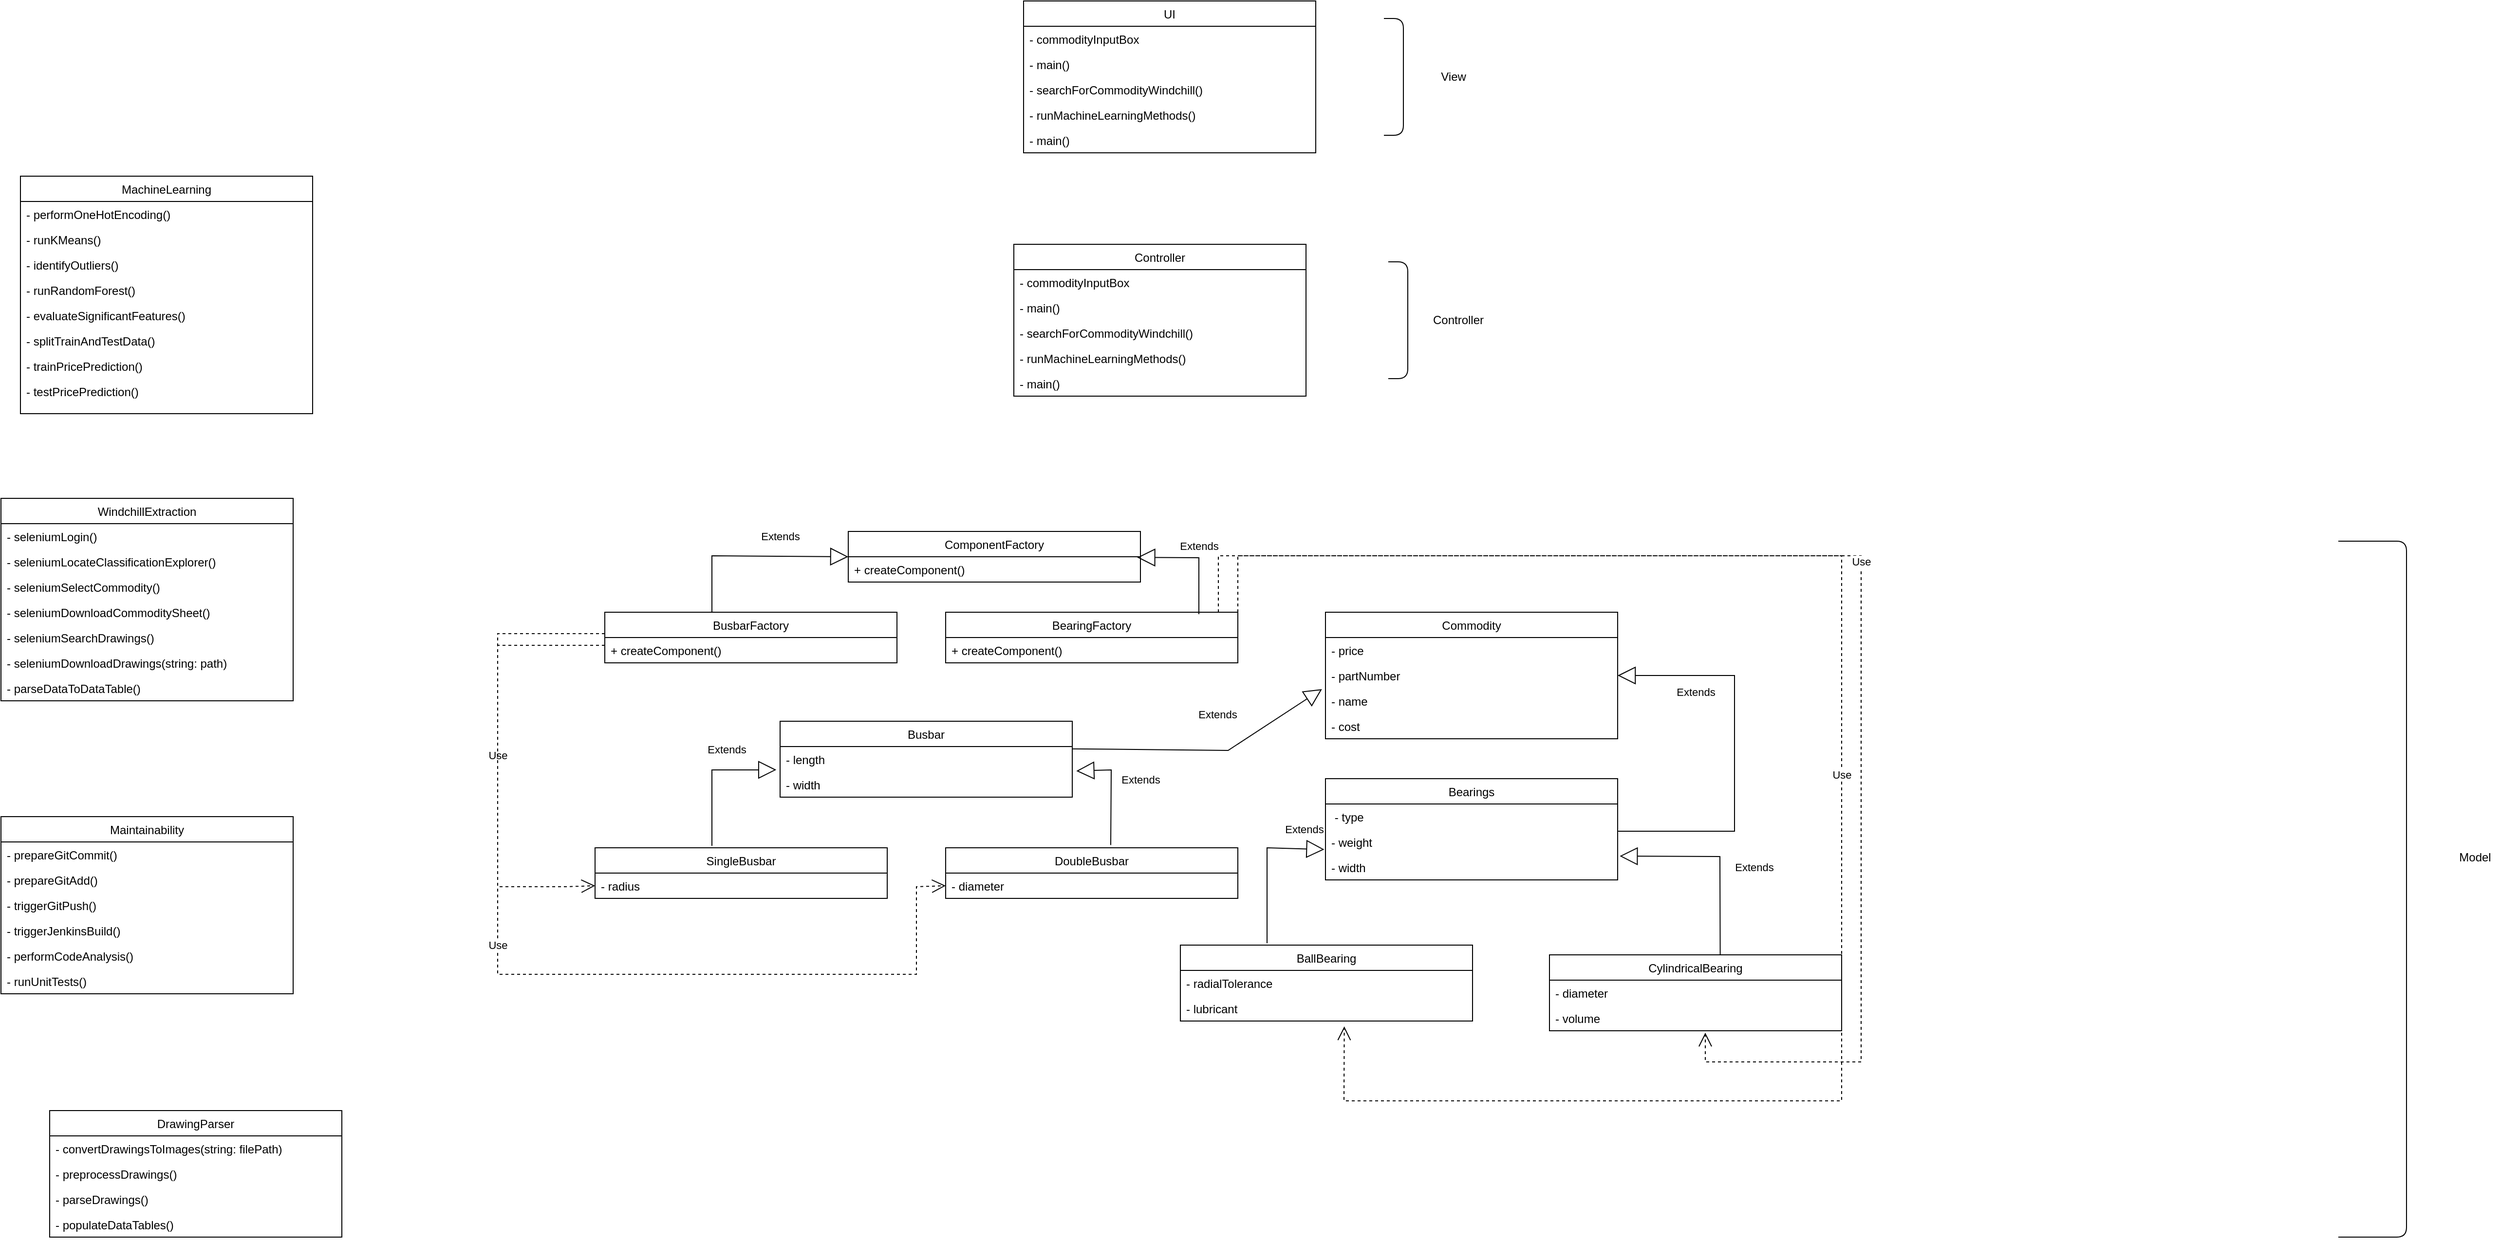 <mxfile version="17.2.4" type="github">
  <diagram id="C5RBs43oDa-KdzZeNtuy" name="Page-1">
    <mxGraphModel dx="2774" dy="906" grid="1" gridSize="10" guides="1" tooltips="1" connect="1" arrows="1" fold="1" page="1" pageScale="1" pageWidth="827" pageHeight="1169" math="0" shadow="0">
      <root>
        <mxCell id="WIyWlLk6GJQsqaUBKTNV-0" />
        <mxCell id="WIyWlLk6GJQsqaUBKTNV-1" parent="WIyWlLk6GJQsqaUBKTNV-0" />
        <mxCell id="1sK50lc-n5-U59IMh-OA-5" value="WindchillExtraction" style="swimlane;fontStyle=0;childLayout=stackLayout;horizontal=1;startSize=26;fillColor=none;horizontalStack=0;resizeParent=1;resizeParentMax=0;resizeLast=0;collapsible=1;marginBottom=0;" parent="WIyWlLk6GJQsqaUBKTNV-1" vertex="1">
          <mxGeometry x="-250" y="551" width="300" height="208" as="geometry" />
        </mxCell>
        <mxCell id="1sK50lc-n5-U59IMh-OA-6" value="- seleniumLogin()" style="text;strokeColor=none;fillColor=none;align=left;verticalAlign=top;spacingLeft=4;spacingRight=4;overflow=hidden;rotatable=0;points=[[0,0.5],[1,0.5]];portConstraint=eastwest;" parent="1sK50lc-n5-U59IMh-OA-5" vertex="1">
          <mxGeometry y="26" width="300" height="26" as="geometry" />
        </mxCell>
        <mxCell id="1sK50lc-n5-U59IMh-OA-7" value="- seleniumLocateClassificationExplorer()&#xa;" style="text;strokeColor=none;fillColor=none;align=left;verticalAlign=top;spacingLeft=4;spacingRight=4;overflow=hidden;rotatable=0;points=[[0,0.5],[1,0.5]];portConstraint=eastwest;" parent="1sK50lc-n5-U59IMh-OA-5" vertex="1">
          <mxGeometry y="52" width="300" height="26" as="geometry" />
        </mxCell>
        <mxCell id="1sK50lc-n5-U59IMh-OA-9" value="- seleniumSelectCommodity()&#xa;" style="text;strokeColor=none;fillColor=none;align=left;verticalAlign=top;spacingLeft=4;spacingRight=4;overflow=hidden;rotatable=0;points=[[0,0.5],[1,0.5]];portConstraint=eastwest;" parent="1sK50lc-n5-U59IMh-OA-5" vertex="1">
          <mxGeometry y="78" width="300" height="26" as="geometry" />
        </mxCell>
        <mxCell id="1sK50lc-n5-U59IMh-OA-10" value="- seleniumDownloadCommoditySheet()&#xa;" style="text;strokeColor=none;fillColor=none;align=left;verticalAlign=top;spacingLeft=4;spacingRight=4;overflow=hidden;rotatable=0;points=[[0,0.5],[1,0.5]];portConstraint=eastwest;" parent="1sK50lc-n5-U59IMh-OA-5" vertex="1">
          <mxGeometry y="104" width="300" height="26" as="geometry" />
        </mxCell>
        <mxCell id="1sK50lc-n5-U59IMh-OA-11" value="- seleniumSearchDrawings()&#xa;" style="text;strokeColor=none;fillColor=none;align=left;verticalAlign=top;spacingLeft=4;spacingRight=4;overflow=hidden;rotatable=0;points=[[0,0.5],[1,0.5]];portConstraint=eastwest;" parent="1sK50lc-n5-U59IMh-OA-5" vertex="1">
          <mxGeometry y="130" width="300" height="26" as="geometry" />
        </mxCell>
        <mxCell id="1sK50lc-n5-U59IMh-OA-19" value="- seleniumDownloadDrawings(string: path)&#xa;" style="text;strokeColor=none;fillColor=none;align=left;verticalAlign=top;spacingLeft=4;spacingRight=4;overflow=hidden;rotatable=0;points=[[0,0.5],[1,0.5]];portConstraint=eastwest;" parent="1sK50lc-n5-U59IMh-OA-5" vertex="1">
          <mxGeometry y="156" width="300" height="26" as="geometry" />
        </mxCell>
        <mxCell id="1sK50lc-n5-U59IMh-OA-20" value="- parseDataToDataTable()&#xa;" style="text;strokeColor=none;fillColor=none;align=left;verticalAlign=top;spacingLeft=4;spacingRight=4;overflow=hidden;rotatable=0;points=[[0,0.5],[1,0.5]];portConstraint=eastwest;" parent="1sK50lc-n5-U59IMh-OA-5" vertex="1">
          <mxGeometry y="182" width="300" height="26" as="geometry" />
        </mxCell>
        <mxCell id="1sK50lc-n5-U59IMh-OA-31" value="MachineLearning" style="swimlane;fontStyle=0;childLayout=stackLayout;horizontal=1;startSize=26;fillColor=none;horizontalStack=0;resizeParent=1;resizeParentMax=0;resizeLast=0;collapsible=1;marginBottom=0;" parent="WIyWlLk6GJQsqaUBKTNV-1" vertex="1">
          <mxGeometry x="-230" y="220" width="300" height="244" as="geometry" />
        </mxCell>
        <mxCell id="1sK50lc-n5-U59IMh-OA-33" value="- performOneHotEncoding()&#xa;" style="text;strokeColor=none;fillColor=none;align=left;verticalAlign=top;spacingLeft=4;spacingRight=4;overflow=hidden;rotatable=0;points=[[0,0.5],[1,0.5]];portConstraint=eastwest;" parent="1sK50lc-n5-U59IMh-OA-31" vertex="1">
          <mxGeometry y="26" width="300" height="26" as="geometry" />
        </mxCell>
        <mxCell id="1sK50lc-n5-U59IMh-OA-34" value="- runKMeans()&#xa;" style="text;strokeColor=none;fillColor=none;align=left;verticalAlign=top;spacingLeft=4;spacingRight=4;overflow=hidden;rotatable=0;points=[[0,0.5],[1,0.5]];portConstraint=eastwest;" parent="1sK50lc-n5-U59IMh-OA-31" vertex="1">
          <mxGeometry y="52" width="300" height="26" as="geometry" />
        </mxCell>
        <mxCell id="1sK50lc-n5-U59IMh-OA-35" value="- identifyOutliers()&#xa;" style="text;strokeColor=none;fillColor=none;align=left;verticalAlign=top;spacingLeft=4;spacingRight=4;overflow=hidden;rotatable=0;points=[[0,0.5],[1,0.5]];portConstraint=eastwest;" parent="1sK50lc-n5-U59IMh-OA-31" vertex="1">
          <mxGeometry y="78" width="300" height="26" as="geometry" />
        </mxCell>
        <mxCell id="1sK50lc-n5-U59IMh-OA-36" value="- runRandomForest()&#xa;" style="text;strokeColor=none;fillColor=none;align=left;verticalAlign=top;spacingLeft=4;spacingRight=4;overflow=hidden;rotatable=0;points=[[0,0.5],[1,0.5]];portConstraint=eastwest;" parent="1sK50lc-n5-U59IMh-OA-31" vertex="1">
          <mxGeometry y="104" width="300" height="26" as="geometry" />
        </mxCell>
        <mxCell id="1sK50lc-n5-U59IMh-OA-37" value="- evaluateSignificantFeatures()&#xa;" style="text;strokeColor=none;fillColor=none;align=left;verticalAlign=top;spacingLeft=4;spacingRight=4;overflow=hidden;rotatable=0;points=[[0,0.5],[1,0.5]];portConstraint=eastwest;" parent="1sK50lc-n5-U59IMh-OA-31" vertex="1">
          <mxGeometry y="130" width="300" height="26" as="geometry" />
        </mxCell>
        <mxCell id="1sK50lc-n5-U59IMh-OA-38" value="- splitTrainAndTestData()&#xa;" style="text;strokeColor=none;fillColor=none;align=left;verticalAlign=top;spacingLeft=4;spacingRight=4;overflow=hidden;rotatable=0;points=[[0,0.5],[1,0.5]];portConstraint=eastwest;" parent="1sK50lc-n5-U59IMh-OA-31" vertex="1">
          <mxGeometry y="156" width="300" height="26" as="geometry" />
        </mxCell>
        <mxCell id="1sK50lc-n5-U59IMh-OA-39" value="- trainPricePrediction()&#xa;" style="text;strokeColor=none;fillColor=none;align=left;verticalAlign=top;spacingLeft=4;spacingRight=4;overflow=hidden;rotatable=0;points=[[0,0.5],[1,0.5]];portConstraint=eastwest;" parent="1sK50lc-n5-U59IMh-OA-31" vertex="1">
          <mxGeometry y="182" width="300" height="26" as="geometry" />
        </mxCell>
        <mxCell id="1sK50lc-n5-U59IMh-OA-40" value="- testPricePrediction()" style="text;strokeColor=none;fillColor=none;align=left;verticalAlign=top;spacingLeft=4;spacingRight=4;overflow=hidden;rotatable=0;points=[[0,0.5],[1,0.5]];portConstraint=eastwest;" parent="1sK50lc-n5-U59IMh-OA-31" vertex="1">
          <mxGeometry y="208" width="300" height="36" as="geometry" />
        </mxCell>
        <mxCell id="1sK50lc-n5-U59IMh-OA-41" value="DrawingParser" style="swimlane;fontStyle=0;childLayout=stackLayout;horizontal=1;startSize=26;fillColor=none;horizontalStack=0;resizeParent=1;resizeParentMax=0;resizeLast=0;collapsible=1;marginBottom=0;" parent="WIyWlLk6GJQsqaUBKTNV-1" vertex="1">
          <mxGeometry x="-200" y="1180" width="300" height="130" as="geometry" />
        </mxCell>
        <mxCell id="1sK50lc-n5-U59IMh-OA-42" value="- convertDrawingsToImages(string: filePath)" style="text;strokeColor=none;fillColor=none;align=left;verticalAlign=top;spacingLeft=4;spacingRight=4;overflow=hidden;rotatable=0;points=[[0,0.5],[1,0.5]];portConstraint=eastwest;" parent="1sK50lc-n5-U59IMh-OA-41" vertex="1">
          <mxGeometry y="26" width="300" height="26" as="geometry" />
        </mxCell>
        <mxCell id="1sK50lc-n5-U59IMh-OA-44" value="- preprocessDrawings()" style="text;strokeColor=none;fillColor=none;align=left;verticalAlign=top;spacingLeft=4;spacingRight=4;overflow=hidden;rotatable=0;points=[[0,0.5],[1,0.5]];portConstraint=eastwest;" parent="1sK50lc-n5-U59IMh-OA-41" vertex="1">
          <mxGeometry y="52" width="300" height="26" as="geometry" />
        </mxCell>
        <mxCell id="1sK50lc-n5-U59IMh-OA-45" value="- parseDrawings()" style="text;strokeColor=none;fillColor=none;align=left;verticalAlign=top;spacingLeft=4;spacingRight=4;overflow=hidden;rotatable=0;points=[[0,0.5],[1,0.5]];portConstraint=eastwest;" parent="1sK50lc-n5-U59IMh-OA-41" vertex="1">
          <mxGeometry y="78" width="300" height="26" as="geometry" />
        </mxCell>
        <mxCell id="1sK50lc-n5-U59IMh-OA-46" value="- populateDataTables()" style="text;strokeColor=none;fillColor=none;align=left;verticalAlign=top;spacingLeft=4;spacingRight=4;overflow=hidden;rotatable=0;points=[[0,0.5],[1,0.5]];portConstraint=eastwest;" parent="1sK50lc-n5-U59IMh-OA-41" vertex="1">
          <mxGeometry y="104" width="300" height="26" as="geometry" />
        </mxCell>
        <mxCell id="1sK50lc-n5-U59IMh-OA-51" value="Maintainability" style="swimlane;fontStyle=0;childLayout=stackLayout;horizontal=1;startSize=26;fillColor=none;horizontalStack=0;resizeParent=1;resizeParentMax=0;resizeLast=0;collapsible=1;marginBottom=0;" parent="WIyWlLk6GJQsqaUBKTNV-1" vertex="1">
          <mxGeometry x="-250" y="878" width="300" height="182" as="geometry" />
        </mxCell>
        <mxCell id="1sK50lc-n5-U59IMh-OA-52" value="- prepareGitCommit()" style="text;strokeColor=none;fillColor=none;align=left;verticalAlign=top;spacingLeft=4;spacingRight=4;overflow=hidden;rotatable=0;points=[[0,0.5],[1,0.5]];portConstraint=eastwest;" parent="1sK50lc-n5-U59IMh-OA-51" vertex="1">
          <mxGeometry y="26" width="300" height="26" as="geometry" />
        </mxCell>
        <mxCell id="1sK50lc-n5-U59IMh-OA-53" value="- prepareGitAdd()" style="text;strokeColor=none;fillColor=none;align=left;verticalAlign=top;spacingLeft=4;spacingRight=4;overflow=hidden;rotatable=0;points=[[0,0.5],[1,0.5]];portConstraint=eastwest;" parent="1sK50lc-n5-U59IMh-OA-51" vertex="1">
          <mxGeometry y="52" width="300" height="26" as="geometry" />
        </mxCell>
        <mxCell id="1sK50lc-n5-U59IMh-OA-54" value="- triggerGitPush()&#xa;" style="text;strokeColor=none;fillColor=none;align=left;verticalAlign=top;spacingLeft=4;spacingRight=4;overflow=hidden;rotatable=0;points=[[0,0.5],[1,0.5]];portConstraint=eastwest;" parent="1sK50lc-n5-U59IMh-OA-51" vertex="1">
          <mxGeometry y="78" width="300" height="26" as="geometry" />
        </mxCell>
        <mxCell id="1sK50lc-n5-U59IMh-OA-55" value="- triggerJenkinsBuild()" style="text;strokeColor=none;fillColor=none;align=left;verticalAlign=top;spacingLeft=4;spacingRight=4;overflow=hidden;rotatable=0;points=[[0,0.5],[1,0.5]];portConstraint=eastwest;" parent="1sK50lc-n5-U59IMh-OA-51" vertex="1">
          <mxGeometry y="104" width="300" height="26" as="geometry" />
        </mxCell>
        <mxCell id="1sK50lc-n5-U59IMh-OA-56" value="- performCodeAnalysis()" style="text;strokeColor=none;fillColor=none;align=left;verticalAlign=top;spacingLeft=4;spacingRight=4;overflow=hidden;rotatable=0;points=[[0,0.5],[1,0.5]];portConstraint=eastwest;" parent="1sK50lc-n5-U59IMh-OA-51" vertex="1">
          <mxGeometry y="130" width="300" height="26" as="geometry" />
        </mxCell>
        <mxCell id="1sK50lc-n5-U59IMh-OA-57" value="- runUnitTests()" style="text;strokeColor=none;fillColor=none;align=left;verticalAlign=top;spacingLeft=4;spacingRight=4;overflow=hidden;rotatable=0;points=[[0,0.5],[1,0.5]];portConstraint=eastwest;" parent="1sK50lc-n5-U59IMh-OA-51" vertex="1">
          <mxGeometry y="156" width="300" height="26" as="geometry" />
        </mxCell>
        <mxCell id="1sK50lc-n5-U59IMh-OA-61" value="Commodity" style="swimlane;fontStyle=0;childLayout=stackLayout;horizontal=1;startSize=26;fillColor=none;horizontalStack=0;resizeParent=1;resizeParentMax=0;resizeLast=0;collapsible=1;marginBottom=0;" parent="WIyWlLk6GJQsqaUBKTNV-1" vertex="1">
          <mxGeometry x="1110" y="668" width="300" height="130" as="geometry" />
        </mxCell>
        <mxCell id="1sK50lc-n5-U59IMh-OA-62" value="- price" style="text;strokeColor=none;fillColor=none;align=left;verticalAlign=top;spacingLeft=4;spacingRight=4;overflow=hidden;rotatable=0;points=[[0,0.5],[1,0.5]];portConstraint=eastwest;" parent="1sK50lc-n5-U59IMh-OA-61" vertex="1">
          <mxGeometry y="26" width="300" height="26" as="geometry" />
        </mxCell>
        <mxCell id="1sK50lc-n5-U59IMh-OA-63" value="- partNumber" style="text;strokeColor=none;fillColor=none;align=left;verticalAlign=top;spacingLeft=4;spacingRight=4;overflow=hidden;rotatable=0;points=[[0,0.5],[1,0.5]];portConstraint=eastwest;" parent="1sK50lc-n5-U59IMh-OA-61" vertex="1">
          <mxGeometry y="52" width="300" height="26" as="geometry" />
        </mxCell>
        <mxCell id="1sK50lc-n5-U59IMh-OA-65" value="- name" style="text;strokeColor=none;fillColor=none;align=left;verticalAlign=top;spacingLeft=4;spacingRight=4;overflow=hidden;rotatable=0;points=[[0,0.5],[1,0.5]];portConstraint=eastwest;" parent="1sK50lc-n5-U59IMh-OA-61" vertex="1">
          <mxGeometry y="78" width="300" height="26" as="geometry" />
        </mxCell>
        <mxCell id="1sK50lc-n5-U59IMh-OA-66" value="- cost " style="text;strokeColor=none;fillColor=none;align=left;verticalAlign=top;spacingLeft=4;spacingRight=4;overflow=hidden;rotatable=0;points=[[0,0.5],[1,0.5]];portConstraint=eastwest;" parent="1sK50lc-n5-U59IMh-OA-61" vertex="1">
          <mxGeometry y="104" width="300" height="26" as="geometry" />
        </mxCell>
        <mxCell id="KKLGuPh0WW9fZ8P-ubre-0" value="Busbar" style="swimlane;fontStyle=0;childLayout=stackLayout;horizontal=1;startSize=26;fillColor=none;horizontalStack=0;resizeParent=1;resizeParentMax=0;resizeLast=0;collapsible=1;marginBottom=0;" parent="WIyWlLk6GJQsqaUBKTNV-1" vertex="1">
          <mxGeometry x="550" y="780" width="300" height="78" as="geometry" />
        </mxCell>
        <mxCell id="KKLGuPh0WW9fZ8P-ubre-1" value="- length" style="text;strokeColor=none;fillColor=none;align=left;verticalAlign=top;spacingLeft=4;spacingRight=4;overflow=hidden;rotatable=0;points=[[0,0.5],[1,0.5]];portConstraint=eastwest;" parent="KKLGuPh0WW9fZ8P-ubre-0" vertex="1">
          <mxGeometry y="26" width="300" height="26" as="geometry" />
        </mxCell>
        <mxCell id="KKLGuPh0WW9fZ8P-ubre-2" value="- width" style="text;strokeColor=none;fillColor=none;align=left;verticalAlign=top;spacingLeft=4;spacingRight=4;overflow=hidden;rotatable=0;points=[[0,0.5],[1,0.5]];portConstraint=eastwest;" parent="KKLGuPh0WW9fZ8P-ubre-0" vertex="1">
          <mxGeometry y="52" width="300" height="26" as="geometry" />
        </mxCell>
        <mxCell id="VTsSVl1GEHtE0EmgE6Nk-24" value="Extends" style="endArrow=block;endSize=16;endFill=0;html=1;rounded=0;entryX=-0.013;entryY=0.92;entryDx=0;entryDy=0;entryPerimeter=0;" edge="1" parent="KKLGuPh0WW9fZ8P-ubre-0" target="KKLGuPh0WW9fZ8P-ubre-1">
          <mxGeometry x="0.291" y="20" width="160" relative="1" as="geometry">
            <mxPoint x="-70" y="128" as="sourcePoint" />
            <mxPoint x="-10" y="50" as="targetPoint" />
            <Array as="points">
              <mxPoint x="-70" y="50" />
            </Array>
            <mxPoint y="-1" as="offset" />
          </mxGeometry>
        </mxCell>
        <mxCell id="KKLGuPh0WW9fZ8P-ubre-5" value="Bearings" style="swimlane;fontStyle=0;childLayout=stackLayout;horizontal=1;startSize=26;fillColor=none;horizontalStack=0;resizeParent=1;resizeParentMax=0;resizeLast=0;collapsible=1;marginBottom=0;" parent="WIyWlLk6GJQsqaUBKTNV-1" vertex="1">
          <mxGeometry x="1110" y="839" width="300" height="104" as="geometry" />
        </mxCell>
        <mxCell id="KKLGuPh0WW9fZ8P-ubre-6" value=" - type " style="text;strokeColor=none;fillColor=none;align=left;verticalAlign=top;spacingLeft=4;spacingRight=4;overflow=hidden;rotatable=0;points=[[0,0.5],[1,0.5]];portConstraint=eastwest;" parent="KKLGuPh0WW9fZ8P-ubre-5" vertex="1">
          <mxGeometry y="26" width="300" height="26" as="geometry" />
        </mxCell>
        <mxCell id="KKLGuPh0WW9fZ8P-ubre-7" value="- weight " style="text;strokeColor=none;fillColor=none;align=left;verticalAlign=top;spacingLeft=4;spacingRight=4;overflow=hidden;rotatable=0;points=[[0,0.5],[1,0.5]];portConstraint=eastwest;" parent="KKLGuPh0WW9fZ8P-ubre-5" vertex="1">
          <mxGeometry y="52" width="300" height="26" as="geometry" />
        </mxCell>
        <mxCell id="KKLGuPh0WW9fZ8P-ubre-8" value="- width" style="text;strokeColor=none;fillColor=none;align=left;verticalAlign=top;spacingLeft=4;spacingRight=4;overflow=hidden;rotatable=0;points=[[0,0.5],[1,0.5]];portConstraint=eastwest;" parent="KKLGuPh0WW9fZ8P-ubre-5" vertex="1">
          <mxGeometry y="78" width="300" height="26" as="geometry" />
        </mxCell>
        <mxCell id="KKLGuPh0WW9fZ8P-ubre-10" value="SingleBusbar" style="swimlane;fontStyle=0;childLayout=stackLayout;horizontal=1;startSize=26;fillColor=none;horizontalStack=0;resizeParent=1;resizeParentMax=0;resizeLast=0;collapsible=1;marginBottom=0;" parent="WIyWlLk6GJQsqaUBKTNV-1" vertex="1">
          <mxGeometry x="360" y="910" width="300" height="52" as="geometry" />
        </mxCell>
        <mxCell id="KKLGuPh0WW9fZ8P-ubre-14" value="- radius" style="text;strokeColor=none;fillColor=none;align=left;verticalAlign=top;spacingLeft=4;spacingRight=4;overflow=hidden;rotatable=0;points=[[0,0.5],[1,0.5]];portConstraint=eastwest;" parent="KKLGuPh0WW9fZ8P-ubre-10" vertex="1">
          <mxGeometry y="26" width="300" height="26" as="geometry" />
        </mxCell>
        <mxCell id="KKLGuPh0WW9fZ8P-ubre-15" value="DoubleBusbar" style="swimlane;fontStyle=0;childLayout=stackLayout;horizontal=1;startSize=26;fillColor=none;horizontalStack=0;resizeParent=1;resizeParentMax=0;resizeLast=0;collapsible=1;marginBottom=0;" parent="WIyWlLk6GJQsqaUBKTNV-1" vertex="1">
          <mxGeometry x="720" y="910" width="300" height="52" as="geometry" />
        </mxCell>
        <mxCell id="KKLGuPh0WW9fZ8P-ubre-19" value="- diameter" style="text;strokeColor=none;fillColor=none;align=left;verticalAlign=top;spacingLeft=4;spacingRight=4;overflow=hidden;rotatable=0;points=[[0,0.5],[1,0.5]];portConstraint=eastwest;" parent="KKLGuPh0WW9fZ8P-ubre-15" vertex="1">
          <mxGeometry y="26" width="300" height="26" as="geometry" />
        </mxCell>
        <mxCell id="KKLGuPh0WW9fZ8P-ubre-20" value="CylindricalBearing" style="swimlane;fontStyle=0;childLayout=stackLayout;horizontal=1;startSize=26;fillColor=none;horizontalStack=0;resizeParent=1;resizeParentMax=0;resizeLast=0;collapsible=1;marginBottom=0;" parent="WIyWlLk6GJQsqaUBKTNV-1" vertex="1">
          <mxGeometry x="1340" y="1020" width="300" height="78" as="geometry" />
        </mxCell>
        <mxCell id="KKLGuPh0WW9fZ8P-ubre-23" value="- diameter" style="text;strokeColor=none;fillColor=none;align=left;verticalAlign=top;spacingLeft=4;spacingRight=4;overflow=hidden;rotatable=0;points=[[0,0.5],[1,0.5]];portConstraint=eastwest;" parent="KKLGuPh0WW9fZ8P-ubre-20" vertex="1">
          <mxGeometry y="26" width="300" height="26" as="geometry" />
        </mxCell>
        <mxCell id="KKLGuPh0WW9fZ8P-ubre-24" value="- volume" style="text;strokeColor=none;fillColor=none;align=left;verticalAlign=top;spacingLeft=4;spacingRight=4;overflow=hidden;rotatable=0;points=[[0,0.5],[1,0.5]];portConstraint=eastwest;" parent="KKLGuPh0WW9fZ8P-ubre-20" vertex="1">
          <mxGeometry y="52" width="300" height="26" as="geometry" />
        </mxCell>
        <mxCell id="KKLGuPh0WW9fZ8P-ubre-25" value="BallBearing" style="swimlane;fontStyle=0;childLayout=stackLayout;horizontal=1;startSize=26;fillColor=none;horizontalStack=0;resizeParent=1;resizeParentMax=0;resizeLast=0;collapsible=1;marginBottom=0;" parent="WIyWlLk6GJQsqaUBKTNV-1" vertex="1">
          <mxGeometry x="961" y="1010" width="300" height="78" as="geometry" />
        </mxCell>
        <mxCell id="KKLGuPh0WW9fZ8P-ubre-26" value="- radialTolerance" style="text;strokeColor=none;fillColor=none;align=left;verticalAlign=top;spacingLeft=4;spacingRight=4;overflow=hidden;rotatable=0;points=[[0,0.5],[1,0.5]];portConstraint=eastwest;" parent="KKLGuPh0WW9fZ8P-ubre-25" vertex="1">
          <mxGeometry y="26" width="300" height="26" as="geometry" />
        </mxCell>
        <mxCell id="KKLGuPh0WW9fZ8P-ubre-27" value="- lubricant" style="text;strokeColor=none;fillColor=none;align=left;verticalAlign=top;spacingLeft=4;spacingRight=4;overflow=hidden;rotatable=0;points=[[0,0.5],[1,0.5]];portConstraint=eastwest;" parent="KKLGuPh0WW9fZ8P-ubre-25" vertex="1">
          <mxGeometry y="52" width="300" height="26" as="geometry" />
        </mxCell>
        <mxCell id="KKLGuPh0WW9fZ8P-ubre-42" value="UI" style="swimlane;fontStyle=0;childLayout=stackLayout;horizontal=1;startSize=26;fillColor=none;horizontalStack=0;resizeParent=1;resizeParentMax=0;resizeLast=0;collapsible=1;marginBottom=0;" parent="WIyWlLk6GJQsqaUBKTNV-1" vertex="1">
          <mxGeometry x="800" y="40" width="300" height="156" as="geometry" />
        </mxCell>
        <mxCell id="KKLGuPh0WW9fZ8P-ubre-53" value="- commodityInputBox" style="text;strokeColor=none;fillColor=none;align=left;verticalAlign=top;spacingLeft=4;spacingRight=4;overflow=hidden;rotatable=0;points=[[0,0.5],[1,0.5]];portConstraint=eastwest;" parent="KKLGuPh0WW9fZ8P-ubre-42" vertex="1">
          <mxGeometry y="26" width="300" height="26" as="geometry" />
        </mxCell>
        <mxCell id="KKLGuPh0WW9fZ8P-ubre-55" value="- main()" style="text;strokeColor=none;fillColor=none;align=left;verticalAlign=top;spacingLeft=4;spacingRight=4;overflow=hidden;rotatable=0;points=[[0,0.5],[1,0.5]];portConstraint=eastwest;" parent="KKLGuPh0WW9fZ8P-ubre-42" vertex="1">
          <mxGeometry y="52" width="300" height="26" as="geometry" />
        </mxCell>
        <mxCell id="KKLGuPh0WW9fZ8P-ubre-54" value="- searchForCommodityWindchill()" style="text;strokeColor=none;fillColor=none;align=left;verticalAlign=top;spacingLeft=4;spacingRight=4;overflow=hidden;rotatable=0;points=[[0,0.5],[1,0.5]];portConstraint=eastwest;" parent="KKLGuPh0WW9fZ8P-ubre-42" vertex="1">
          <mxGeometry y="78" width="300" height="26" as="geometry" />
        </mxCell>
        <mxCell id="KKLGuPh0WW9fZ8P-ubre-52" value="- runMachineLearningMethods()" style="text;strokeColor=none;fillColor=none;align=left;verticalAlign=top;spacingLeft=4;spacingRight=4;overflow=hidden;rotatable=0;points=[[0,0.5],[1,0.5]];portConstraint=eastwest;" parent="KKLGuPh0WW9fZ8P-ubre-42" vertex="1">
          <mxGeometry y="104" width="300" height="26" as="geometry" />
        </mxCell>
        <mxCell id="KKLGuPh0WW9fZ8P-ubre-51" value="- main()" style="text;strokeColor=none;fillColor=none;align=left;verticalAlign=top;spacingLeft=4;spacingRight=4;overflow=hidden;rotatable=0;points=[[0,0.5],[1,0.5]];portConstraint=eastwest;" parent="KKLGuPh0WW9fZ8P-ubre-42" vertex="1">
          <mxGeometry y="130" width="300" height="26" as="geometry" />
        </mxCell>
        <mxCell id="KKLGuPh0WW9fZ8P-ubre-56" value="" style="shape=curlyBracket;whiteSpace=wrap;html=1;rounded=1;flipH=1;size=0;" parent="WIyWlLk6GJQsqaUBKTNV-1" vertex="1">
          <mxGeometry x="1170" y="58" width="20" height="120" as="geometry" />
        </mxCell>
        <mxCell id="KKLGuPh0WW9fZ8P-ubre-57" value="View" style="text;html=1;align=center;verticalAlign=middle;resizable=0;points=[];autosize=1;strokeColor=none;fillColor=none;" parent="WIyWlLk6GJQsqaUBKTNV-1" vertex="1">
          <mxGeometry x="1221" y="108" width="40" height="20" as="geometry" />
        </mxCell>
        <mxCell id="KKLGuPh0WW9fZ8P-ubre-58" value="Controller" style="swimlane;fontStyle=0;childLayout=stackLayout;horizontal=1;startSize=26;fillColor=none;horizontalStack=0;resizeParent=1;resizeParentMax=0;resizeLast=0;collapsible=1;marginBottom=0;" parent="WIyWlLk6GJQsqaUBKTNV-1" vertex="1">
          <mxGeometry x="790" y="290" width="300" height="156" as="geometry" />
        </mxCell>
        <mxCell id="KKLGuPh0WW9fZ8P-ubre-59" value="- commodityInputBox" style="text;strokeColor=none;fillColor=none;align=left;verticalAlign=top;spacingLeft=4;spacingRight=4;overflow=hidden;rotatable=0;points=[[0,0.5],[1,0.5]];portConstraint=eastwest;" parent="KKLGuPh0WW9fZ8P-ubre-58" vertex="1">
          <mxGeometry y="26" width="300" height="26" as="geometry" />
        </mxCell>
        <mxCell id="KKLGuPh0WW9fZ8P-ubre-60" value="- main()" style="text;strokeColor=none;fillColor=none;align=left;verticalAlign=top;spacingLeft=4;spacingRight=4;overflow=hidden;rotatable=0;points=[[0,0.5],[1,0.5]];portConstraint=eastwest;" parent="KKLGuPh0WW9fZ8P-ubre-58" vertex="1">
          <mxGeometry y="52" width="300" height="26" as="geometry" />
        </mxCell>
        <mxCell id="KKLGuPh0WW9fZ8P-ubre-61" value="- searchForCommodityWindchill()" style="text;strokeColor=none;fillColor=none;align=left;verticalAlign=top;spacingLeft=4;spacingRight=4;overflow=hidden;rotatable=0;points=[[0,0.5],[1,0.5]];portConstraint=eastwest;" parent="KKLGuPh0WW9fZ8P-ubre-58" vertex="1">
          <mxGeometry y="78" width="300" height="26" as="geometry" />
        </mxCell>
        <mxCell id="KKLGuPh0WW9fZ8P-ubre-62" value="- runMachineLearningMethods()" style="text;strokeColor=none;fillColor=none;align=left;verticalAlign=top;spacingLeft=4;spacingRight=4;overflow=hidden;rotatable=0;points=[[0,0.5],[1,0.5]];portConstraint=eastwest;" parent="KKLGuPh0WW9fZ8P-ubre-58" vertex="1">
          <mxGeometry y="104" width="300" height="26" as="geometry" />
        </mxCell>
        <mxCell id="KKLGuPh0WW9fZ8P-ubre-63" value="- main()" style="text;strokeColor=none;fillColor=none;align=left;verticalAlign=top;spacingLeft=4;spacingRight=4;overflow=hidden;rotatable=0;points=[[0,0.5],[1,0.5]];portConstraint=eastwest;" parent="KKLGuPh0WW9fZ8P-ubre-58" vertex="1">
          <mxGeometry y="130" width="300" height="26" as="geometry" />
        </mxCell>
        <mxCell id="KKLGuPh0WW9fZ8P-ubre-64" value="" style="shape=curlyBracket;whiteSpace=wrap;html=1;rounded=1;flipH=1;size=0;" parent="WIyWlLk6GJQsqaUBKTNV-1" vertex="1">
          <mxGeometry x="1174.5" y="308" width="20" height="120" as="geometry" />
        </mxCell>
        <mxCell id="KKLGuPh0WW9fZ8P-ubre-65" value="Controller" style="text;html=1;align=center;verticalAlign=middle;resizable=0;points=[];autosize=1;strokeColor=none;fillColor=none;" parent="WIyWlLk6GJQsqaUBKTNV-1" vertex="1">
          <mxGeometry x="1210.5" y="358" width="70" height="20" as="geometry" />
        </mxCell>
        <mxCell id="KKLGuPh0WW9fZ8P-ubre-66" value="" style="shape=curlyBracket;whiteSpace=wrap;html=1;rounded=1;flipH=1;size=0;" parent="WIyWlLk6GJQsqaUBKTNV-1" vertex="1">
          <mxGeometry x="2150" y="595" width="70" height="715" as="geometry" />
        </mxCell>
        <mxCell id="KKLGuPh0WW9fZ8P-ubre-68" value="Model" style="text;html=1;align=center;verticalAlign=middle;resizable=0;points=[];autosize=1;strokeColor=none;fillColor=none;" parent="WIyWlLk6GJQsqaUBKTNV-1" vertex="1">
          <mxGeometry x="2265" y="910" width="50" height="20" as="geometry" />
        </mxCell>
        <mxCell id="VTsSVl1GEHtE0EmgE6Nk-0" value="ComponentFactory" style="swimlane;fontStyle=0;childLayout=stackLayout;horizontal=1;startSize=26;fillColor=none;horizontalStack=0;resizeParent=1;resizeParentMax=0;resizeLast=0;collapsible=1;marginBottom=0;" vertex="1" parent="WIyWlLk6GJQsqaUBKTNV-1">
          <mxGeometry x="620" y="585" width="300" height="52" as="geometry" />
        </mxCell>
        <mxCell id="VTsSVl1GEHtE0EmgE6Nk-1" value="+ createComponent()" style="text;strokeColor=none;fillColor=none;align=left;verticalAlign=top;spacingLeft=4;spacingRight=4;overflow=hidden;rotatable=0;points=[[0,0.5],[1,0.5]];portConstraint=eastwest;" vertex="1" parent="VTsSVl1GEHtE0EmgE6Nk-0">
          <mxGeometry y="26" width="300" height="26" as="geometry" />
        </mxCell>
        <mxCell id="VTsSVl1GEHtE0EmgE6Nk-10" value="BusbarFactory" style="swimlane;fontStyle=0;childLayout=stackLayout;horizontal=1;startSize=26;fillColor=none;horizontalStack=0;resizeParent=1;resizeParentMax=0;resizeLast=0;collapsible=1;marginBottom=0;" vertex="1" parent="WIyWlLk6GJQsqaUBKTNV-1">
          <mxGeometry x="370" y="668" width="300" height="52" as="geometry" />
        </mxCell>
        <mxCell id="VTsSVl1GEHtE0EmgE6Nk-28" value="Use" style="endArrow=open;endSize=12;dashed=1;html=1;rounded=0;entryX=0;entryY=0.5;entryDx=0;entryDy=0;" edge="1" parent="VTsSVl1GEHtE0EmgE6Nk-10" target="KKLGuPh0WW9fZ8P-ubre-14">
          <mxGeometry width="160" relative="1" as="geometry">
            <mxPoint y="22" as="sourcePoint" />
            <mxPoint x="-10" y="268" as="targetPoint" />
            <Array as="points">
              <mxPoint x="-110" y="22" />
              <mxPoint x="-110" y="282" />
              <mxPoint x="-40" y="282" />
            </Array>
          </mxGeometry>
        </mxCell>
        <mxCell id="VTsSVl1GEHtE0EmgE6Nk-11" value="+ createComponent()" style="text;strokeColor=none;fillColor=none;align=left;verticalAlign=top;spacingLeft=4;spacingRight=4;overflow=hidden;rotatable=0;points=[[0,0.5],[1,0.5]];portConstraint=eastwest;" vertex="1" parent="VTsSVl1GEHtE0EmgE6Nk-10">
          <mxGeometry y="26" width="300" height="26" as="geometry" />
        </mxCell>
        <mxCell id="VTsSVl1GEHtE0EmgE6Nk-12" value="BearingFactory" style="swimlane;fontStyle=0;childLayout=stackLayout;horizontal=1;startSize=26;fillColor=none;horizontalStack=0;resizeParent=1;resizeParentMax=0;resizeLast=0;collapsible=1;marginBottom=0;" vertex="1" parent="WIyWlLk6GJQsqaUBKTNV-1">
          <mxGeometry x="720" y="668" width="300" height="52" as="geometry" />
        </mxCell>
        <mxCell id="VTsSVl1GEHtE0EmgE6Nk-13" value="+ createComponent()" style="text;strokeColor=none;fillColor=none;align=left;verticalAlign=top;spacingLeft=4;spacingRight=4;overflow=hidden;rotatable=0;points=[[0,0.5],[1,0.5]];portConstraint=eastwest;" vertex="1" parent="VTsSVl1GEHtE0EmgE6Nk-12">
          <mxGeometry y="26" width="300" height="26" as="geometry" />
        </mxCell>
        <mxCell id="VTsSVl1GEHtE0EmgE6Nk-17" value="Extends" style="endArrow=block;endSize=16;endFill=0;html=1;rounded=0;entryX=0;entryY=0.5;entryDx=0;entryDy=0;" edge="1" parent="WIyWlLk6GJQsqaUBKTNV-1" target="VTsSVl1GEHtE0EmgE6Nk-0">
          <mxGeometry x="0.291" y="20" width="160" relative="1" as="geometry">
            <mxPoint x="480" y="668" as="sourcePoint" />
            <mxPoint x="640" y="668" as="targetPoint" />
            <Array as="points">
              <mxPoint x="480" y="610" />
            </Array>
            <mxPoint y="-1" as="offset" />
          </mxGeometry>
        </mxCell>
        <mxCell id="VTsSVl1GEHtE0EmgE6Nk-19" value="Extends" style="endArrow=block;endSize=16;endFill=0;html=1;rounded=0;entryX=-0.012;entryY=1.037;entryDx=0;entryDy=0;entryPerimeter=0;exitX=0.999;exitY=0.09;exitDx=0;exitDy=0;exitPerimeter=0;" edge="1" parent="WIyWlLk6GJQsqaUBKTNV-1" source="KKLGuPh0WW9fZ8P-ubre-1" target="1sK50lc-n5-U59IMh-OA-63">
          <mxGeometry x="0.243" y="37" width="160" relative="1" as="geometry">
            <mxPoint x="850" y="830" as="sourcePoint" />
            <mxPoint x="1110" y="821" as="targetPoint" />
            <Array as="points">
              <mxPoint x="1010" y="810" />
            </Array>
            <mxPoint as="offset" />
          </mxGeometry>
        </mxCell>
        <mxCell id="VTsSVl1GEHtE0EmgE6Nk-20" value="Extends" style="endArrow=block;endSize=16;endFill=0;html=1;rounded=0;entryX=1;entryY=0.5;entryDx=0;entryDy=0;" edge="1" parent="WIyWlLk6GJQsqaUBKTNV-1" target="1sK50lc-n5-U59IMh-OA-63">
          <mxGeometry x="0.6" y="17" width="160" relative="1" as="geometry">
            <mxPoint x="1410" y="893.04" as="sourcePoint" />
            <mxPoint x="1666.4" y="820.002" as="targetPoint" />
            <Array as="points">
              <mxPoint x="1530" y="893.04" />
              <mxPoint x="1530" y="733" />
            </Array>
            <mxPoint as="offset" />
          </mxGeometry>
        </mxCell>
        <mxCell id="VTsSVl1GEHtE0EmgE6Nk-23" value="Extends" style="endArrow=block;endSize=16;endFill=0;html=1;rounded=0;entryX=0.989;entryY=0.028;entryDx=0;entryDy=0;entryPerimeter=0;" edge="1" parent="WIyWlLk6GJQsqaUBKTNV-1" target="VTsSVl1GEHtE0EmgE6Nk-1">
          <mxGeometry x="-0.043" y="-12" width="160" relative="1" as="geometry">
            <mxPoint x="980" y="670" as="sourcePoint" />
            <mxPoint x="1070" y="667.09" as="targetPoint" />
            <Array as="points">
              <mxPoint x="980" y="612" />
            </Array>
            <mxPoint as="offset" />
          </mxGeometry>
        </mxCell>
        <mxCell id="VTsSVl1GEHtE0EmgE6Nk-25" value="Extends" style="endArrow=block;endSize=16;endFill=0;html=1;rounded=0;entryX=1.014;entryY=0.964;entryDx=0;entryDy=0;entryPerimeter=0;exitX=0.565;exitY=-0.054;exitDx=0;exitDy=0;exitPerimeter=0;" edge="1" parent="WIyWlLk6GJQsqaUBKTNV-1" source="KKLGuPh0WW9fZ8P-ubre-15" target="KKLGuPh0WW9fZ8P-ubre-1">
          <mxGeometry x="0.193" y="-30" width="160" relative="1" as="geometry">
            <mxPoint x="860" y="909.09" as="sourcePoint" />
            <mxPoint x="1020" y="909.09" as="targetPoint" />
            <Array as="points">
              <mxPoint x="890" y="830" />
            </Array>
            <mxPoint as="offset" />
          </mxGeometry>
        </mxCell>
        <mxCell id="VTsSVl1GEHtE0EmgE6Nk-26" value="Extends" style="endArrow=block;endSize=16;endFill=0;html=1;rounded=0;entryX=-0.004;entryY=0.798;entryDx=0;entryDy=0;entryPerimeter=0;" edge="1" parent="WIyWlLk6GJQsqaUBKTNV-1" target="KKLGuPh0WW9fZ8P-ubre-7">
          <mxGeometry x="0.73" y="20" width="160" relative="1" as="geometry">
            <mxPoint x="1050" y="1008.08" as="sourcePoint" />
            <mxPoint x="1100" y="910" as="targetPoint" />
            <Array as="points">
              <mxPoint x="1050" y="910" />
            </Array>
            <mxPoint as="offset" />
          </mxGeometry>
        </mxCell>
        <mxCell id="VTsSVl1GEHtE0EmgE6Nk-27" value="Extends" style="endArrow=block;endSize=16;endFill=0;html=1;rounded=0;entryX=1.007;entryY=0.06;entryDx=0;entryDy=0;entryPerimeter=0;exitX=0.565;exitY=-0.054;exitDx=0;exitDy=0;exitPerimeter=0;" edge="1" parent="WIyWlLk6GJQsqaUBKTNV-1" target="KKLGuPh0WW9fZ8P-ubre-8">
          <mxGeometry x="-0.117" y="-35" width="160" relative="1" as="geometry">
            <mxPoint x="1515.3" y="1020.192" as="sourcePoint" />
            <mxPoint x="1480.0" y="944.064" as="targetPoint" />
            <Array as="points">
              <mxPoint x="1515" y="919" />
            </Array>
            <mxPoint as="offset" />
          </mxGeometry>
        </mxCell>
        <mxCell id="VTsSVl1GEHtE0EmgE6Nk-29" value="Use" style="endArrow=open;endSize=12;dashed=1;html=1;rounded=0;entryX=0;entryY=0.5;entryDx=0;entryDy=0;" edge="1" parent="WIyWlLk6GJQsqaUBKTNV-1" target="KKLGuPh0WW9fZ8P-ubre-19">
          <mxGeometry x="-0.162" width="160" relative="1" as="geometry">
            <mxPoint x="370" y="702" as="sourcePoint" />
            <mxPoint x="710" y="950" as="targetPoint" />
            <Array as="points">
              <mxPoint x="260" y="702" />
              <mxPoint x="260" y="940" />
              <mxPoint x="260" y="1040" />
              <mxPoint x="680" y="1040" />
              <mxPoint x="690" y="1040" />
              <mxPoint x="690" y="950" />
            </Array>
            <mxPoint as="offset" />
          </mxGeometry>
        </mxCell>
        <mxCell id="VTsSVl1GEHtE0EmgE6Nk-31" value="Use" style="endArrow=open;endSize=12;dashed=1;html=1;rounded=0;exitX=1;exitY=0;exitDx=0;exitDy=0;" edge="1" parent="WIyWlLk6GJQsqaUBKTNV-1" source="VTsSVl1GEHtE0EmgE6Nk-12">
          <mxGeometry width="160" relative="1" as="geometry">
            <mxPoint x="1020" y="694" as="sourcePoint" />
            <mxPoint x="1500" y="1100" as="targetPoint" />
            <Array as="points">
              <mxPoint x="1020" y="610" />
              <mxPoint x="1660" y="610" />
              <mxPoint x="1660" y="1130" />
              <mxPoint x="1500" y="1130" />
            </Array>
          </mxGeometry>
        </mxCell>
        <mxCell id="VTsSVl1GEHtE0EmgE6Nk-32" value="Use" style="endArrow=open;endSize=12;dashed=1;html=1;rounded=0;exitX=1;exitY=0;exitDx=0;exitDy=0;entryX=0.561;entryY=1.214;entryDx=0;entryDy=0;entryPerimeter=0;" edge="1" parent="WIyWlLk6GJQsqaUBKTNV-1" target="KKLGuPh0WW9fZ8P-ubre-27">
          <mxGeometry width="160" relative="1" as="geometry">
            <mxPoint x="1000.0" y="668" as="sourcePoint" />
            <mxPoint x="1480" y="1100.0" as="targetPoint" />
            <Array as="points">
              <mxPoint x="1000" y="610" />
              <mxPoint x="1640" y="610" />
              <mxPoint x="1640" y="1170" />
              <mxPoint x="1129" y="1170" />
            </Array>
          </mxGeometry>
        </mxCell>
      </root>
    </mxGraphModel>
  </diagram>
</mxfile>
